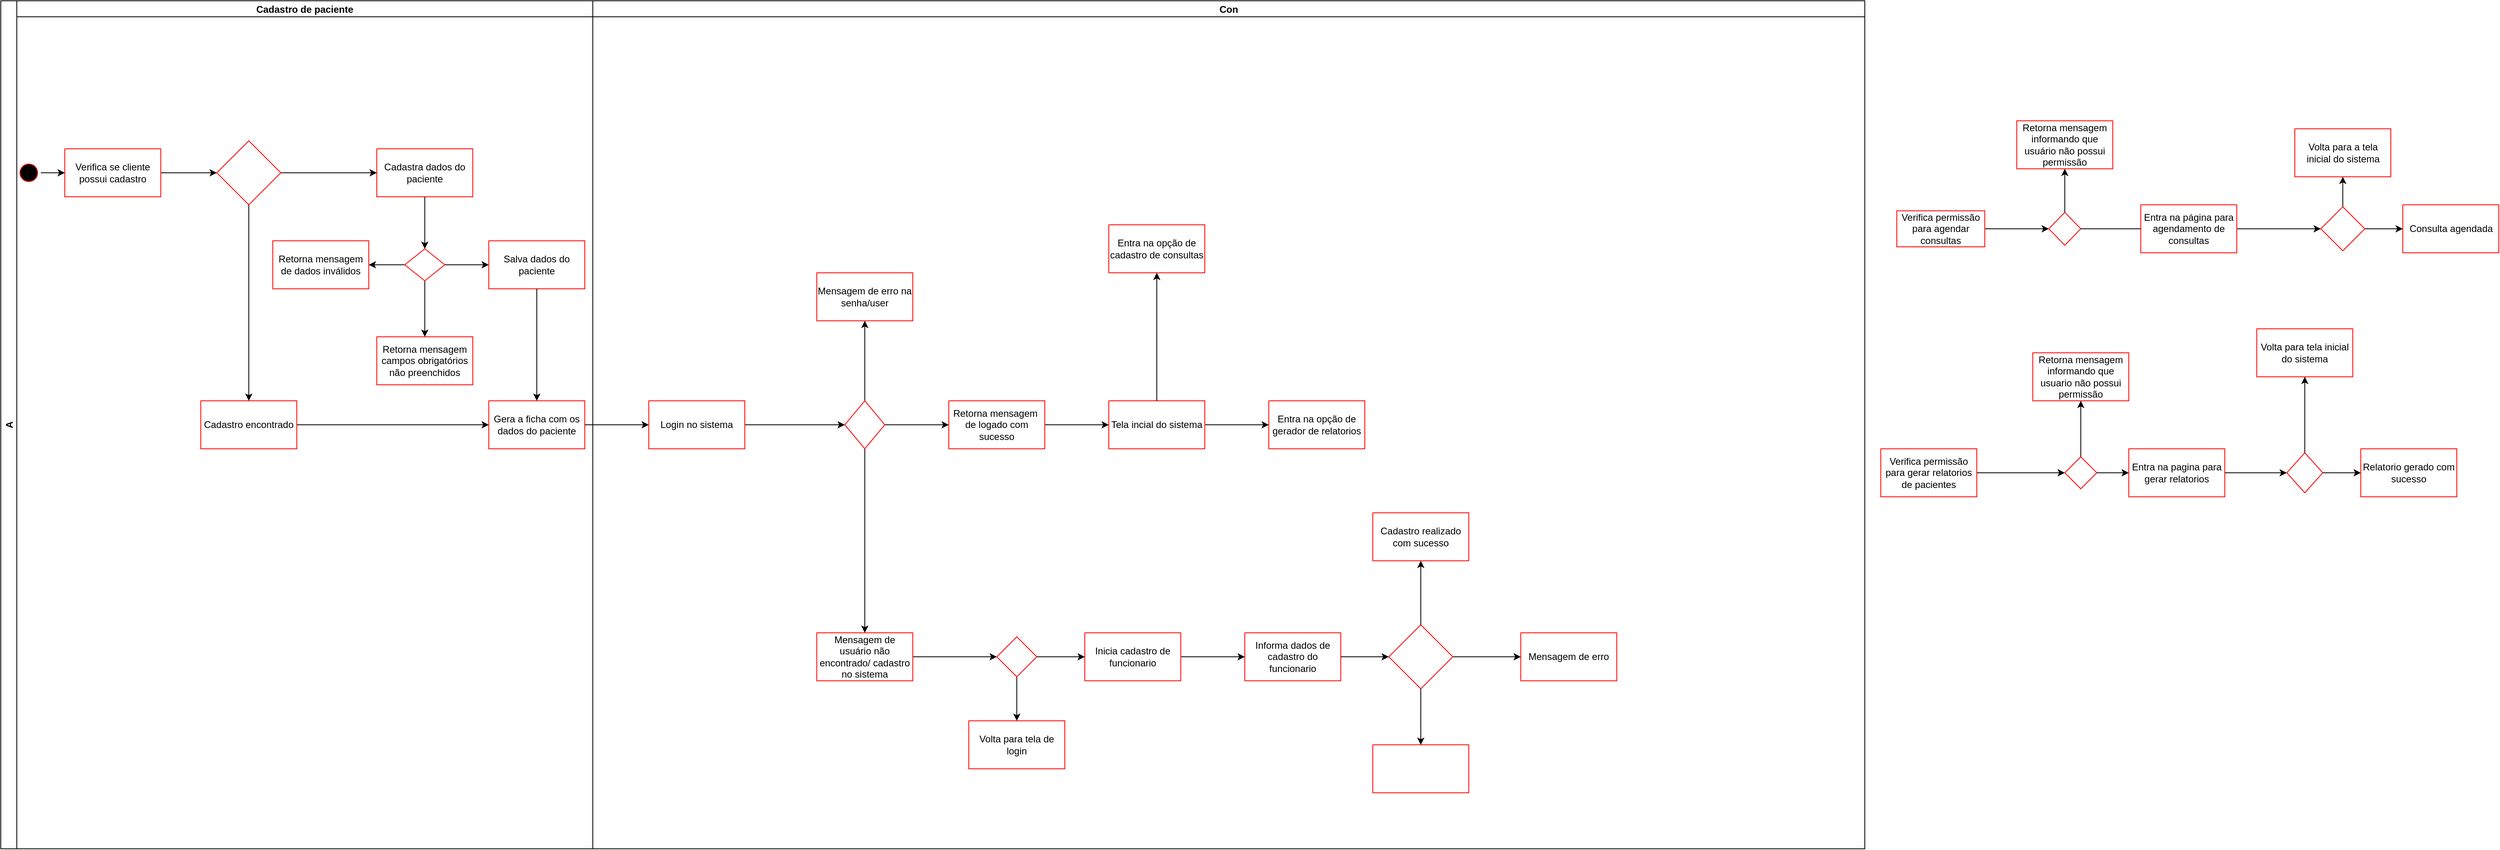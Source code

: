 <mxfile version="20.3.7" type="github">
  <diagram id="Tg6tOUuKNI6leu7Z2zXx" name="Página-1">
    <mxGraphModel dx="2664" dy="2169" grid="1" gridSize="10" guides="1" tooltips="1" connect="1" arrows="1" fold="1" page="1" pageScale="1" pageWidth="827" pageHeight="1169" math="0" shadow="0">
      <root>
        <mxCell id="0" />
        <mxCell id="1" parent="0" />
        <mxCell id="uRZREWmKz6NbIPccPwOi-40" value="A" style="swimlane;childLayout=stackLayout;resizeParent=1;resizeParentMax=0;startSize=20;horizontal=0;horizontalStack=1;fillColor=#FFFFFF;" vertex="1" parent="1">
          <mxGeometry x="-50" y="-200" width="2330" height="1060" as="geometry" />
        </mxCell>
        <mxCell id="uRZREWmKz6NbIPccPwOi-41" value="Cadastro de paciente " style="swimlane;startSize=20;fillColor=#FFFFFF;" vertex="1" parent="uRZREWmKz6NbIPccPwOi-40">
          <mxGeometry x="20" width="720" height="1060" as="geometry" />
        </mxCell>
        <mxCell id="uRZREWmKz6NbIPccPwOi-5" value="" style="ellipse;html=1;shape=startState;fillColor=#000000;strokeColor=#ff0000;" vertex="1" parent="uRZREWmKz6NbIPccPwOi-41">
          <mxGeometry y="200" width="30" height="30" as="geometry" />
        </mxCell>
        <mxCell id="uRZREWmKz6NbIPccPwOi-87" value="" style="edgeStyle=orthogonalEdgeStyle;rounded=0;orthogonalLoop=1;jettySize=auto;html=1;" edge="1" parent="uRZREWmKz6NbIPccPwOi-41" source="uRZREWmKz6NbIPccPwOi-7" target="uRZREWmKz6NbIPccPwOi-86">
          <mxGeometry relative="1" as="geometry" />
        </mxCell>
        <mxCell id="uRZREWmKz6NbIPccPwOi-7" value="Verifica se cliente possui cadastro" style="whiteSpace=wrap;html=1;fillColor=#FFFFFF;strokeColor=#ff0000;" vertex="1" parent="uRZREWmKz6NbIPccPwOi-41">
          <mxGeometry x="60" y="185" width="120" height="60" as="geometry" />
        </mxCell>
        <mxCell id="uRZREWmKz6NbIPccPwOi-8" value="" style="edgeStyle=orthogonalEdgeStyle;rounded=0;orthogonalLoop=1;jettySize=auto;html=1;" edge="1" parent="uRZREWmKz6NbIPccPwOi-41" source="uRZREWmKz6NbIPccPwOi-5" target="uRZREWmKz6NbIPccPwOi-7">
          <mxGeometry relative="1" as="geometry" />
        </mxCell>
        <mxCell id="uRZREWmKz6NbIPccPwOi-79" value="Cadastra dados do paciente" style="whiteSpace=wrap;html=1;fillColor=#FFFFFF;strokeColor=#ff0000;" vertex="1" parent="uRZREWmKz6NbIPccPwOi-41">
          <mxGeometry x="450" y="185" width="120" height="60" as="geometry" />
        </mxCell>
        <mxCell id="uRZREWmKz6NbIPccPwOi-83" value="" style="edgeStyle=orthogonalEdgeStyle;rounded=0;orthogonalLoop=1;jettySize=auto;html=1;" edge="1" parent="uRZREWmKz6NbIPccPwOi-41" source="uRZREWmKz6NbIPccPwOi-80" target="uRZREWmKz6NbIPccPwOi-82">
          <mxGeometry relative="1" as="geometry" />
        </mxCell>
        <mxCell id="uRZREWmKz6NbIPccPwOi-85" value="" style="edgeStyle=orthogonalEdgeStyle;rounded=0;orthogonalLoop=1;jettySize=auto;html=1;" edge="1" parent="uRZREWmKz6NbIPccPwOi-41" source="uRZREWmKz6NbIPccPwOi-80" target="uRZREWmKz6NbIPccPwOi-84">
          <mxGeometry relative="1" as="geometry" />
        </mxCell>
        <mxCell id="uRZREWmKz6NbIPccPwOi-99" value="" style="edgeStyle=orthogonalEdgeStyle;rounded=0;orthogonalLoop=1;jettySize=auto;html=1;" edge="1" parent="uRZREWmKz6NbIPccPwOi-41" source="uRZREWmKz6NbIPccPwOi-80" target="uRZREWmKz6NbIPccPwOi-98">
          <mxGeometry relative="1" as="geometry" />
        </mxCell>
        <mxCell id="uRZREWmKz6NbIPccPwOi-80" value="" style="rhombus;whiteSpace=wrap;html=1;fillColor=#FFFFFF;strokeColor=#ff0000;" vertex="1" parent="uRZREWmKz6NbIPccPwOi-41">
          <mxGeometry x="485" y="310" width="50" height="40" as="geometry" />
        </mxCell>
        <mxCell id="uRZREWmKz6NbIPccPwOi-81" value="" style="edgeStyle=orthogonalEdgeStyle;rounded=0;orthogonalLoop=1;jettySize=auto;html=1;" edge="1" parent="uRZREWmKz6NbIPccPwOi-41" source="uRZREWmKz6NbIPccPwOi-79" target="uRZREWmKz6NbIPccPwOi-80">
          <mxGeometry relative="1" as="geometry" />
        </mxCell>
        <mxCell id="uRZREWmKz6NbIPccPwOi-82" value="Retorna mensagem de dados inválidos" style="whiteSpace=wrap;html=1;fillColor=#FFFFFF;strokeColor=#ff0000;" vertex="1" parent="uRZREWmKz6NbIPccPwOi-41">
          <mxGeometry x="320" y="300" width="120" height="60" as="geometry" />
        </mxCell>
        <mxCell id="uRZREWmKz6NbIPccPwOi-84" value="Salva dados do paciente" style="whiteSpace=wrap;html=1;fillColor=#FFFFFF;strokeColor=#ff0000;" vertex="1" parent="uRZREWmKz6NbIPccPwOi-41">
          <mxGeometry x="590" y="300" width="120" height="60" as="geometry" />
        </mxCell>
        <mxCell id="uRZREWmKz6NbIPccPwOi-88" value="" style="edgeStyle=orthogonalEdgeStyle;rounded=0;orthogonalLoop=1;jettySize=auto;html=1;" edge="1" parent="uRZREWmKz6NbIPccPwOi-41" source="uRZREWmKz6NbIPccPwOi-86" target="uRZREWmKz6NbIPccPwOi-79">
          <mxGeometry relative="1" as="geometry" />
        </mxCell>
        <mxCell id="uRZREWmKz6NbIPccPwOi-86" value="" style="rhombus;whiteSpace=wrap;html=1;fillColor=#FFFFFF;strokeColor=#ff0000;" vertex="1" parent="uRZREWmKz6NbIPccPwOi-41">
          <mxGeometry x="250" y="175" width="80" height="80" as="geometry" />
        </mxCell>
        <mxCell id="uRZREWmKz6NbIPccPwOi-63" value="Cadastro encontrado" style="whiteSpace=wrap;html=1;fillColor=#FFFFFF;strokeColor=#ff0000;" vertex="1" parent="uRZREWmKz6NbIPccPwOi-41">
          <mxGeometry x="230" y="500" width="120" height="60" as="geometry" />
        </mxCell>
        <mxCell id="uRZREWmKz6NbIPccPwOi-89" value="" style="edgeStyle=orthogonalEdgeStyle;rounded=0;orthogonalLoop=1;jettySize=auto;html=1;" edge="1" parent="uRZREWmKz6NbIPccPwOi-41" source="uRZREWmKz6NbIPccPwOi-86" target="uRZREWmKz6NbIPccPwOi-63">
          <mxGeometry relative="1" as="geometry" />
        </mxCell>
        <mxCell id="uRZREWmKz6NbIPccPwOi-98" value="Retorna mensagem campos obrigatórios não preenchidos" style="whiteSpace=wrap;html=1;fillColor=#FFFFFF;strokeColor=#ff0000;" vertex="1" parent="uRZREWmKz6NbIPccPwOi-41">
          <mxGeometry x="450" y="420" width="120" height="60" as="geometry" />
        </mxCell>
        <mxCell id="uRZREWmKz6NbIPccPwOi-95" value="Gera a ficha com os dados do paciente" style="whiteSpace=wrap;html=1;fillColor=#FFFFFF;strokeColor=#ff0000;" vertex="1" parent="uRZREWmKz6NbIPccPwOi-41">
          <mxGeometry x="590" y="500" width="120" height="60" as="geometry" />
        </mxCell>
        <mxCell id="uRZREWmKz6NbIPccPwOi-96" value="" style="edgeStyle=orthogonalEdgeStyle;rounded=0;orthogonalLoop=1;jettySize=auto;html=1;" edge="1" parent="uRZREWmKz6NbIPccPwOi-41" source="uRZREWmKz6NbIPccPwOi-84" target="uRZREWmKz6NbIPccPwOi-95">
          <mxGeometry relative="1" as="geometry" />
        </mxCell>
        <mxCell id="uRZREWmKz6NbIPccPwOi-97" style="edgeStyle=orthogonalEdgeStyle;rounded=0;orthogonalLoop=1;jettySize=auto;html=1;entryX=0;entryY=0.5;entryDx=0;entryDy=0;" edge="1" parent="uRZREWmKz6NbIPccPwOi-41" source="uRZREWmKz6NbIPccPwOi-63" target="uRZREWmKz6NbIPccPwOi-95">
          <mxGeometry relative="1" as="geometry" />
        </mxCell>
        <mxCell id="uRZREWmKz6NbIPccPwOi-148" style="edgeStyle=orthogonalEdgeStyle;rounded=0;orthogonalLoop=1;jettySize=auto;html=1;exitX=1;exitY=0.5;exitDx=0;exitDy=0;" edge="1" parent="uRZREWmKz6NbIPccPwOi-40" source="uRZREWmKz6NbIPccPwOi-95" target="uRZREWmKz6NbIPccPwOi-113">
          <mxGeometry relative="1" as="geometry" />
        </mxCell>
        <mxCell id="uRZREWmKz6NbIPccPwOi-43" value="Con" style="swimlane;startSize=20;fillColor=#FFFFFF;" vertex="1" parent="uRZREWmKz6NbIPccPwOi-40">
          <mxGeometry x="740" width="1590" height="1060" as="geometry" />
        </mxCell>
        <mxCell id="uRZREWmKz6NbIPccPwOi-116" value="" style="edgeStyle=orthogonalEdgeStyle;rounded=0;orthogonalLoop=1;jettySize=auto;html=1;" edge="1" parent="uRZREWmKz6NbIPccPwOi-43" source="uRZREWmKz6NbIPccPwOi-113" target="uRZREWmKz6NbIPccPwOi-115">
          <mxGeometry relative="1" as="geometry" />
        </mxCell>
        <mxCell id="uRZREWmKz6NbIPccPwOi-113" value="Login no sistema" style="whiteSpace=wrap;html=1;fillColor=#FFFFFF;strokeColor=#ff0000;" vertex="1" parent="uRZREWmKz6NbIPccPwOi-43">
          <mxGeometry x="70" y="500" width="120" height="60" as="geometry" />
        </mxCell>
        <mxCell id="uRZREWmKz6NbIPccPwOi-118" value="" style="edgeStyle=orthogonalEdgeStyle;rounded=0;orthogonalLoop=1;jettySize=auto;html=1;" edge="1" parent="uRZREWmKz6NbIPccPwOi-43" source="uRZREWmKz6NbIPccPwOi-115" target="uRZREWmKz6NbIPccPwOi-117">
          <mxGeometry relative="1" as="geometry" />
        </mxCell>
        <mxCell id="uRZREWmKz6NbIPccPwOi-120" value="" style="edgeStyle=orthogonalEdgeStyle;rounded=0;orthogonalLoop=1;jettySize=auto;html=1;" edge="1" parent="uRZREWmKz6NbIPccPwOi-43" source="uRZREWmKz6NbIPccPwOi-115" target="uRZREWmKz6NbIPccPwOi-119">
          <mxGeometry relative="1" as="geometry" />
        </mxCell>
        <mxCell id="uRZREWmKz6NbIPccPwOi-122" value="" style="edgeStyle=orthogonalEdgeStyle;rounded=0;orthogonalLoop=1;jettySize=auto;html=1;" edge="1" parent="uRZREWmKz6NbIPccPwOi-43" source="uRZREWmKz6NbIPccPwOi-115" target="uRZREWmKz6NbIPccPwOi-121">
          <mxGeometry relative="1" as="geometry" />
        </mxCell>
        <mxCell id="uRZREWmKz6NbIPccPwOi-115" value="" style="rhombus;whiteSpace=wrap;html=1;fillColor=#FFFFFF;strokeColor=#ff0000;" vertex="1" parent="uRZREWmKz6NbIPccPwOi-43">
          <mxGeometry x="315" y="500" width="50" height="60" as="geometry" />
        </mxCell>
        <mxCell id="uRZREWmKz6NbIPccPwOi-269" value="" style="edgeStyle=orthogonalEdgeStyle;rounded=0;orthogonalLoop=1;jettySize=auto;html=1;" edge="1" parent="uRZREWmKz6NbIPccPwOi-43" source="uRZREWmKz6NbIPccPwOi-119" target="uRZREWmKz6NbIPccPwOi-268">
          <mxGeometry relative="1" as="geometry" />
        </mxCell>
        <mxCell id="uRZREWmKz6NbIPccPwOi-119" value="Retorna mensagem&amp;nbsp; de logado com sucesso" style="whiteSpace=wrap;html=1;fillColor=#FFFFFF;strokeColor=#ff0000;" vertex="1" parent="uRZREWmKz6NbIPccPwOi-43">
          <mxGeometry x="445" y="500" width="120" height="60" as="geometry" />
        </mxCell>
        <mxCell id="uRZREWmKz6NbIPccPwOi-121" value="Mensagem de erro na senha/user" style="whiteSpace=wrap;html=1;fillColor=#FFFFFF;strokeColor=#ff0000;" vertex="1" parent="uRZREWmKz6NbIPccPwOi-43">
          <mxGeometry x="280" y="340" width="120" height="60" as="geometry" />
        </mxCell>
        <mxCell id="uRZREWmKz6NbIPccPwOi-124" value="" style="edgeStyle=orthogonalEdgeStyle;rounded=0;orthogonalLoop=1;jettySize=auto;html=1;" edge="1" parent="uRZREWmKz6NbIPccPwOi-43" source="uRZREWmKz6NbIPccPwOi-117" target="uRZREWmKz6NbIPccPwOi-123">
          <mxGeometry relative="1" as="geometry" />
        </mxCell>
        <mxCell id="uRZREWmKz6NbIPccPwOi-117" value="Mensagem de usuário não encontrado/ cadastro no sistema" style="whiteSpace=wrap;html=1;fillColor=#FFFFFF;strokeColor=#ff0000;" vertex="1" parent="uRZREWmKz6NbIPccPwOi-43">
          <mxGeometry x="280" y="790" width="120" height="60" as="geometry" />
        </mxCell>
        <mxCell id="uRZREWmKz6NbIPccPwOi-126" value="" style="edgeStyle=orthogonalEdgeStyle;rounded=0;orthogonalLoop=1;jettySize=auto;html=1;" edge="1" parent="uRZREWmKz6NbIPccPwOi-43" source="uRZREWmKz6NbIPccPwOi-123" target="uRZREWmKz6NbIPccPwOi-125">
          <mxGeometry relative="1" as="geometry" />
        </mxCell>
        <mxCell id="uRZREWmKz6NbIPccPwOi-123" value="" style="rhombus;whiteSpace=wrap;html=1;fillColor=#FFFFFF;strokeColor=#ff0000;" vertex="1" parent="uRZREWmKz6NbIPccPwOi-43">
          <mxGeometry x="505" y="795" width="50" height="50" as="geometry" />
        </mxCell>
        <mxCell id="uRZREWmKz6NbIPccPwOi-125" value="Volta para tela de login" style="whiteSpace=wrap;html=1;fillColor=#FFFFFF;strokeColor=#ff0000;" vertex="1" parent="uRZREWmKz6NbIPccPwOi-43">
          <mxGeometry x="470" y="900" width="120" height="60" as="geometry" />
        </mxCell>
        <mxCell id="uRZREWmKz6NbIPccPwOi-137" value="" style="edgeStyle=orthogonalEdgeStyle;rounded=0;orthogonalLoop=1;jettySize=auto;html=1;" edge="1" parent="uRZREWmKz6NbIPccPwOi-43" source="uRZREWmKz6NbIPccPwOi-127" target="uRZREWmKz6NbIPccPwOi-136">
          <mxGeometry relative="1" as="geometry" />
        </mxCell>
        <mxCell id="uRZREWmKz6NbIPccPwOi-127" value="Inicia cadastro de funcionario" style="whiteSpace=wrap;html=1;fillColor=#FFFFFF;strokeColor=#ff0000;" vertex="1" parent="uRZREWmKz6NbIPccPwOi-43">
          <mxGeometry x="615" y="790" width="120" height="60" as="geometry" />
        </mxCell>
        <mxCell id="uRZREWmKz6NbIPccPwOi-128" value="" style="edgeStyle=orthogonalEdgeStyle;rounded=0;orthogonalLoop=1;jettySize=auto;html=1;" edge="1" parent="uRZREWmKz6NbIPccPwOi-43" source="uRZREWmKz6NbIPccPwOi-123" target="uRZREWmKz6NbIPccPwOi-127">
          <mxGeometry relative="1" as="geometry" />
        </mxCell>
        <mxCell id="uRZREWmKz6NbIPccPwOi-136" value="Informa dados de cadastro do funcionario" style="whiteSpace=wrap;html=1;fillColor=#FFFFFF;strokeColor=#ff0000;" vertex="1" parent="uRZREWmKz6NbIPccPwOi-43">
          <mxGeometry x="815" y="790" width="120" height="60" as="geometry" />
        </mxCell>
        <mxCell id="uRZREWmKz6NbIPccPwOi-140" value="Mensagem de erro " style="whiteSpace=wrap;html=1;fillColor=#FFFFFF;strokeColor=#ff0000;" vertex="1" parent="uRZREWmKz6NbIPccPwOi-43">
          <mxGeometry x="1160" y="790" width="120" height="60" as="geometry" />
        </mxCell>
        <mxCell id="uRZREWmKz6NbIPccPwOi-141" value="" style="edgeStyle=orthogonalEdgeStyle;rounded=0;orthogonalLoop=1;jettySize=auto;html=1;" edge="1" parent="uRZREWmKz6NbIPccPwOi-43" source="uRZREWmKz6NbIPccPwOi-138" target="uRZREWmKz6NbIPccPwOi-140">
          <mxGeometry relative="1" as="geometry" />
        </mxCell>
        <mxCell id="uRZREWmKz6NbIPccPwOi-138" value="" style="rhombus;whiteSpace=wrap;html=1;fillColor=#FFFFFF;strokeColor=#ff0000;" vertex="1" parent="uRZREWmKz6NbIPccPwOi-43">
          <mxGeometry x="995" y="780" width="80" height="80" as="geometry" />
        </mxCell>
        <mxCell id="uRZREWmKz6NbIPccPwOi-139" value="" style="edgeStyle=orthogonalEdgeStyle;rounded=0;orthogonalLoop=1;jettySize=auto;html=1;" edge="1" parent="uRZREWmKz6NbIPccPwOi-43" source="uRZREWmKz6NbIPccPwOi-136" target="uRZREWmKz6NbIPccPwOi-138">
          <mxGeometry relative="1" as="geometry" />
        </mxCell>
        <mxCell id="uRZREWmKz6NbIPccPwOi-144" value="" style="whiteSpace=wrap;html=1;fillColor=#FFFFFF;strokeColor=#ff0000;" vertex="1" parent="uRZREWmKz6NbIPccPwOi-43">
          <mxGeometry x="975" y="930" width="120" height="60" as="geometry" />
        </mxCell>
        <mxCell id="uRZREWmKz6NbIPccPwOi-145" value="" style="edgeStyle=orthogonalEdgeStyle;rounded=0;orthogonalLoop=1;jettySize=auto;html=1;" edge="1" parent="uRZREWmKz6NbIPccPwOi-43" source="uRZREWmKz6NbIPccPwOi-138" target="uRZREWmKz6NbIPccPwOi-144">
          <mxGeometry relative="1" as="geometry" />
        </mxCell>
        <mxCell id="uRZREWmKz6NbIPccPwOi-142" value="Cadastro realizado com sucesso" style="whiteSpace=wrap;html=1;fillColor=#FFFFFF;strokeColor=#ff0000;" vertex="1" parent="uRZREWmKz6NbIPccPwOi-43">
          <mxGeometry x="975" y="640" width="120" height="60" as="geometry" />
        </mxCell>
        <mxCell id="uRZREWmKz6NbIPccPwOi-143" value="" style="edgeStyle=orthogonalEdgeStyle;rounded=0;orthogonalLoop=1;jettySize=auto;html=1;" edge="1" parent="uRZREWmKz6NbIPccPwOi-43" source="uRZREWmKz6NbIPccPwOi-138" target="uRZREWmKz6NbIPccPwOi-142">
          <mxGeometry relative="1" as="geometry" />
        </mxCell>
        <mxCell id="uRZREWmKz6NbIPccPwOi-288" value="" style="edgeStyle=orthogonalEdgeStyle;rounded=0;orthogonalLoop=1;jettySize=auto;html=1;" edge="1" parent="uRZREWmKz6NbIPccPwOi-43" source="uRZREWmKz6NbIPccPwOi-268" target="uRZREWmKz6NbIPccPwOi-287">
          <mxGeometry relative="1" as="geometry" />
        </mxCell>
        <mxCell id="uRZREWmKz6NbIPccPwOi-291" value="" style="edgeStyle=orthogonalEdgeStyle;rounded=0;orthogonalLoop=1;jettySize=auto;html=1;" edge="1" parent="uRZREWmKz6NbIPccPwOi-43" source="uRZREWmKz6NbIPccPwOi-268" target="uRZREWmKz6NbIPccPwOi-290">
          <mxGeometry relative="1" as="geometry" />
        </mxCell>
        <mxCell id="uRZREWmKz6NbIPccPwOi-268" value="Tela incial do sistema" style="whiteSpace=wrap;html=1;fillColor=#FFFFFF;strokeColor=#ff0000;" vertex="1" parent="uRZREWmKz6NbIPccPwOi-43">
          <mxGeometry x="645" y="500" width="120" height="60" as="geometry" />
        </mxCell>
        <mxCell id="uRZREWmKz6NbIPccPwOi-287" value="Entra na opção de gerador de relatorios" style="whiteSpace=wrap;html=1;fillColor=#FFFFFF;strokeColor=#ff0000;" vertex="1" parent="uRZREWmKz6NbIPccPwOi-43">
          <mxGeometry x="845" y="500" width="120" height="60" as="geometry" />
        </mxCell>
        <mxCell id="uRZREWmKz6NbIPccPwOi-290" value="Entra na opção de cadastro de consultas" style="whiteSpace=wrap;html=1;fillColor=#FFFFFF;strokeColor=#ff0000;" vertex="1" parent="uRZREWmKz6NbIPccPwOi-43">
          <mxGeometry x="645" y="280" width="120" height="60" as="geometry" />
        </mxCell>
        <mxCell id="uRZREWmKz6NbIPccPwOi-166" value="" style="edgeStyle=orthogonalEdgeStyle;rounded=0;orthogonalLoop=1;jettySize=auto;html=1;" edge="1" parent="1" source="uRZREWmKz6NbIPccPwOi-151" target="uRZREWmKz6NbIPccPwOi-165">
          <mxGeometry relative="1" as="geometry" />
        </mxCell>
        <mxCell id="uRZREWmKz6NbIPccPwOi-151" value="Verifica permissão para agendar consultas" style="whiteSpace=wrap;html=1;fillColor=#FFFFFF;strokeColor=#ff0000;" vertex="1" parent="1">
          <mxGeometry x="2320" y="62.51" width="110" height="45" as="geometry" />
        </mxCell>
        <mxCell id="uRZREWmKz6NbIPccPwOi-165" value="" style="rhombus;whiteSpace=wrap;html=1;fillColor=#FFFFFF;strokeColor=#ff0000;" vertex="1" parent="1">
          <mxGeometry x="2510" y="64.39" width="40" height="41.25" as="geometry" />
        </mxCell>
        <mxCell id="uRZREWmKz6NbIPccPwOi-171" value="Retorna mensagem informando que usuário não possui permissão" style="whiteSpace=wrap;html=1;fillColor=#FFFFFF;strokeColor=#ff0000;" vertex="1" parent="1">
          <mxGeometry x="2470" y="-50.005" width="120" height="60" as="geometry" />
        </mxCell>
        <mxCell id="uRZREWmKz6NbIPccPwOi-172" value="" style="edgeStyle=orthogonalEdgeStyle;rounded=0;orthogonalLoop=1;jettySize=auto;html=1;" edge="1" parent="1" source="uRZREWmKz6NbIPccPwOi-165" target="uRZREWmKz6NbIPccPwOi-171">
          <mxGeometry relative="1" as="geometry" />
        </mxCell>
        <mxCell id="uRZREWmKz6NbIPccPwOi-177" value="" style="edgeStyle=orthogonalEdgeStyle;rounded=0;orthogonalLoop=1;jettySize=auto;html=1;" edge="1" parent="1" source="uRZREWmKz6NbIPccPwOi-167" target="uRZREWmKz6NbIPccPwOi-176">
          <mxGeometry relative="1" as="geometry" />
        </mxCell>
        <mxCell id="uRZREWmKz6NbIPccPwOi-167" value="Entra na página para agendamento de consultas" style="whiteSpace=wrap;html=1;fillColor=#FFFFFF;strokeColor=#ff0000;" vertex="1" parent="1">
          <mxGeometry x="2625" y="55.015" width="120" height="60" as="geometry" />
        </mxCell>
        <mxCell id="uRZREWmKz6NbIPccPwOi-175" value="" style="edgeStyle=orthogonalEdgeStyle;rounded=0;orthogonalLoop=1;jettySize=auto;html=1;endArrow=none;" edge="1" parent="1" source="uRZREWmKz6NbIPccPwOi-165" target="uRZREWmKz6NbIPccPwOi-167">
          <mxGeometry relative="1" as="geometry">
            <mxPoint x="3229.918" y="-144.9" as="sourcePoint" />
            <mxPoint x="3500" y="-107.495" as="targetPoint" />
          </mxGeometry>
        </mxCell>
        <mxCell id="uRZREWmKz6NbIPccPwOi-179" value="" style="edgeStyle=orthogonalEdgeStyle;rounded=0;orthogonalLoop=1;jettySize=auto;html=1;" edge="1" parent="1" source="uRZREWmKz6NbIPccPwOi-176" target="uRZREWmKz6NbIPccPwOi-178">
          <mxGeometry relative="1" as="geometry" />
        </mxCell>
        <mxCell id="uRZREWmKz6NbIPccPwOi-181" value="" style="edgeStyle=orthogonalEdgeStyle;rounded=0;orthogonalLoop=1;jettySize=auto;html=1;" edge="1" parent="1" source="uRZREWmKz6NbIPccPwOi-176" target="uRZREWmKz6NbIPccPwOi-180">
          <mxGeometry relative="1" as="geometry" />
        </mxCell>
        <mxCell id="uRZREWmKz6NbIPccPwOi-176" value="" style="rhombus;whiteSpace=wrap;html=1;fillColor=#FFFFFF;strokeColor=#ff0000;" vertex="1" parent="1">
          <mxGeometry x="2850" y="57.52" width="55" height="54.99" as="geometry" />
        </mxCell>
        <mxCell id="uRZREWmKz6NbIPccPwOi-178" value="Consulta agendada" style="whiteSpace=wrap;html=1;fillColor=#FFFFFF;strokeColor=#ff0000;" vertex="1" parent="1">
          <mxGeometry x="2952.5" y="55.015" width="120" height="60" as="geometry" />
        </mxCell>
        <mxCell id="uRZREWmKz6NbIPccPwOi-180" value="Volta para a tela inicial do sistema" style="whiteSpace=wrap;html=1;fillColor=#FFFFFF;strokeColor=#ff0000;" vertex="1" parent="1">
          <mxGeometry x="2817.5" y="-40.005" width="120" height="60" as="geometry" />
        </mxCell>
        <mxCell id="uRZREWmKz6NbIPccPwOi-278" value="" style="rhombus;whiteSpace=wrap;html=1;fillColor=#FFFFFF;strokeColor=#ff0000;" vertex="1" parent="1">
          <mxGeometry x="2530" y="370" width="40" height="40" as="geometry" />
        </mxCell>
        <mxCell id="uRZREWmKz6NbIPccPwOi-280" value="Entra na pagina para gerar relatorios" style="whiteSpace=wrap;html=1;fillColor=#FFFFFF;strokeColor=#ff0000;" vertex="1" parent="1">
          <mxGeometry x="2610" y="360" width="120" height="60" as="geometry" />
        </mxCell>
        <mxCell id="uRZREWmKz6NbIPccPwOi-276" value="" style="edgeStyle=orthogonalEdgeStyle;rounded=0;orthogonalLoop=1;jettySize=auto;html=1;" edge="1" parent="1" source="uRZREWmKz6NbIPccPwOi-278" target="uRZREWmKz6NbIPccPwOi-280">
          <mxGeometry relative="1" as="geometry" />
        </mxCell>
        <mxCell id="uRZREWmKz6NbIPccPwOi-281" value="Retorna mensagem informando que usuario não possui permissão" style="whiteSpace=wrap;html=1;fillColor=#FFFFFF;strokeColor=#ff0000;" vertex="1" parent="1">
          <mxGeometry x="2490" y="240" width="120" height="60" as="geometry" />
        </mxCell>
        <mxCell id="uRZREWmKz6NbIPccPwOi-277" value="" style="edgeStyle=orthogonalEdgeStyle;rounded=0;orthogonalLoop=1;jettySize=auto;html=1;" edge="1" parent="1" source="uRZREWmKz6NbIPccPwOi-278" target="uRZREWmKz6NbIPccPwOi-281">
          <mxGeometry relative="1" as="geometry" />
        </mxCell>
        <mxCell id="uRZREWmKz6NbIPccPwOi-284" value="" style="rhombus;whiteSpace=wrap;html=1;fillColor=#FFFFFF;strokeColor=#ff0000;" vertex="1" parent="1">
          <mxGeometry x="2807.5" y="365" width="45" height="50" as="geometry" />
        </mxCell>
        <mxCell id="uRZREWmKz6NbIPccPwOi-279" value="" style="edgeStyle=orthogonalEdgeStyle;rounded=0;orthogonalLoop=1;jettySize=auto;html=1;" edge="1" parent="1" source="uRZREWmKz6NbIPccPwOi-280" target="uRZREWmKz6NbIPccPwOi-284">
          <mxGeometry relative="1" as="geometry" />
        </mxCell>
        <mxCell id="uRZREWmKz6NbIPccPwOi-285" value="Relatorio gerado com sucesso" style="whiteSpace=wrap;html=1;fillColor=#FFFFFF;strokeColor=#ff0000;" vertex="1" parent="1">
          <mxGeometry x="2900" y="360" width="120" height="60" as="geometry" />
        </mxCell>
        <mxCell id="uRZREWmKz6NbIPccPwOi-282" value="" style="edgeStyle=orthogonalEdgeStyle;rounded=0;orthogonalLoop=1;jettySize=auto;html=1;" edge="1" parent="1" source="uRZREWmKz6NbIPccPwOi-284" target="uRZREWmKz6NbIPccPwOi-285">
          <mxGeometry relative="1" as="geometry" />
        </mxCell>
        <mxCell id="uRZREWmKz6NbIPccPwOi-286" value="Volta para tela inicial do sistema" style="whiteSpace=wrap;html=1;fillColor=#FFFFFF;strokeColor=#ff0000;" vertex="1" parent="1">
          <mxGeometry x="2770" y="210" width="120" height="60" as="geometry" />
        </mxCell>
        <mxCell id="uRZREWmKz6NbIPccPwOi-283" value="" style="edgeStyle=orthogonalEdgeStyle;rounded=0;orthogonalLoop=1;jettySize=auto;html=1;" edge="1" parent="1" source="uRZREWmKz6NbIPccPwOi-284" target="uRZREWmKz6NbIPccPwOi-286">
          <mxGeometry relative="1" as="geometry" />
        </mxCell>
        <mxCell id="uRZREWmKz6NbIPccPwOi-271" value="Verifica permissão para gerar relatorios de pacientes" style="whiteSpace=wrap;html=1;fillColor=#FFFFFF;strokeColor=#ff0000;" vertex="1" parent="1">
          <mxGeometry x="2300" y="360" width="120" height="60" as="geometry" />
        </mxCell>
        <mxCell id="uRZREWmKz6NbIPccPwOi-270" value="" style="edgeStyle=orthogonalEdgeStyle;rounded=0;orthogonalLoop=1;jettySize=auto;html=1;" edge="1" parent="1" source="uRZREWmKz6NbIPccPwOi-271" target="uRZREWmKz6NbIPccPwOi-278">
          <mxGeometry relative="1" as="geometry" />
        </mxCell>
      </root>
    </mxGraphModel>
  </diagram>
</mxfile>
